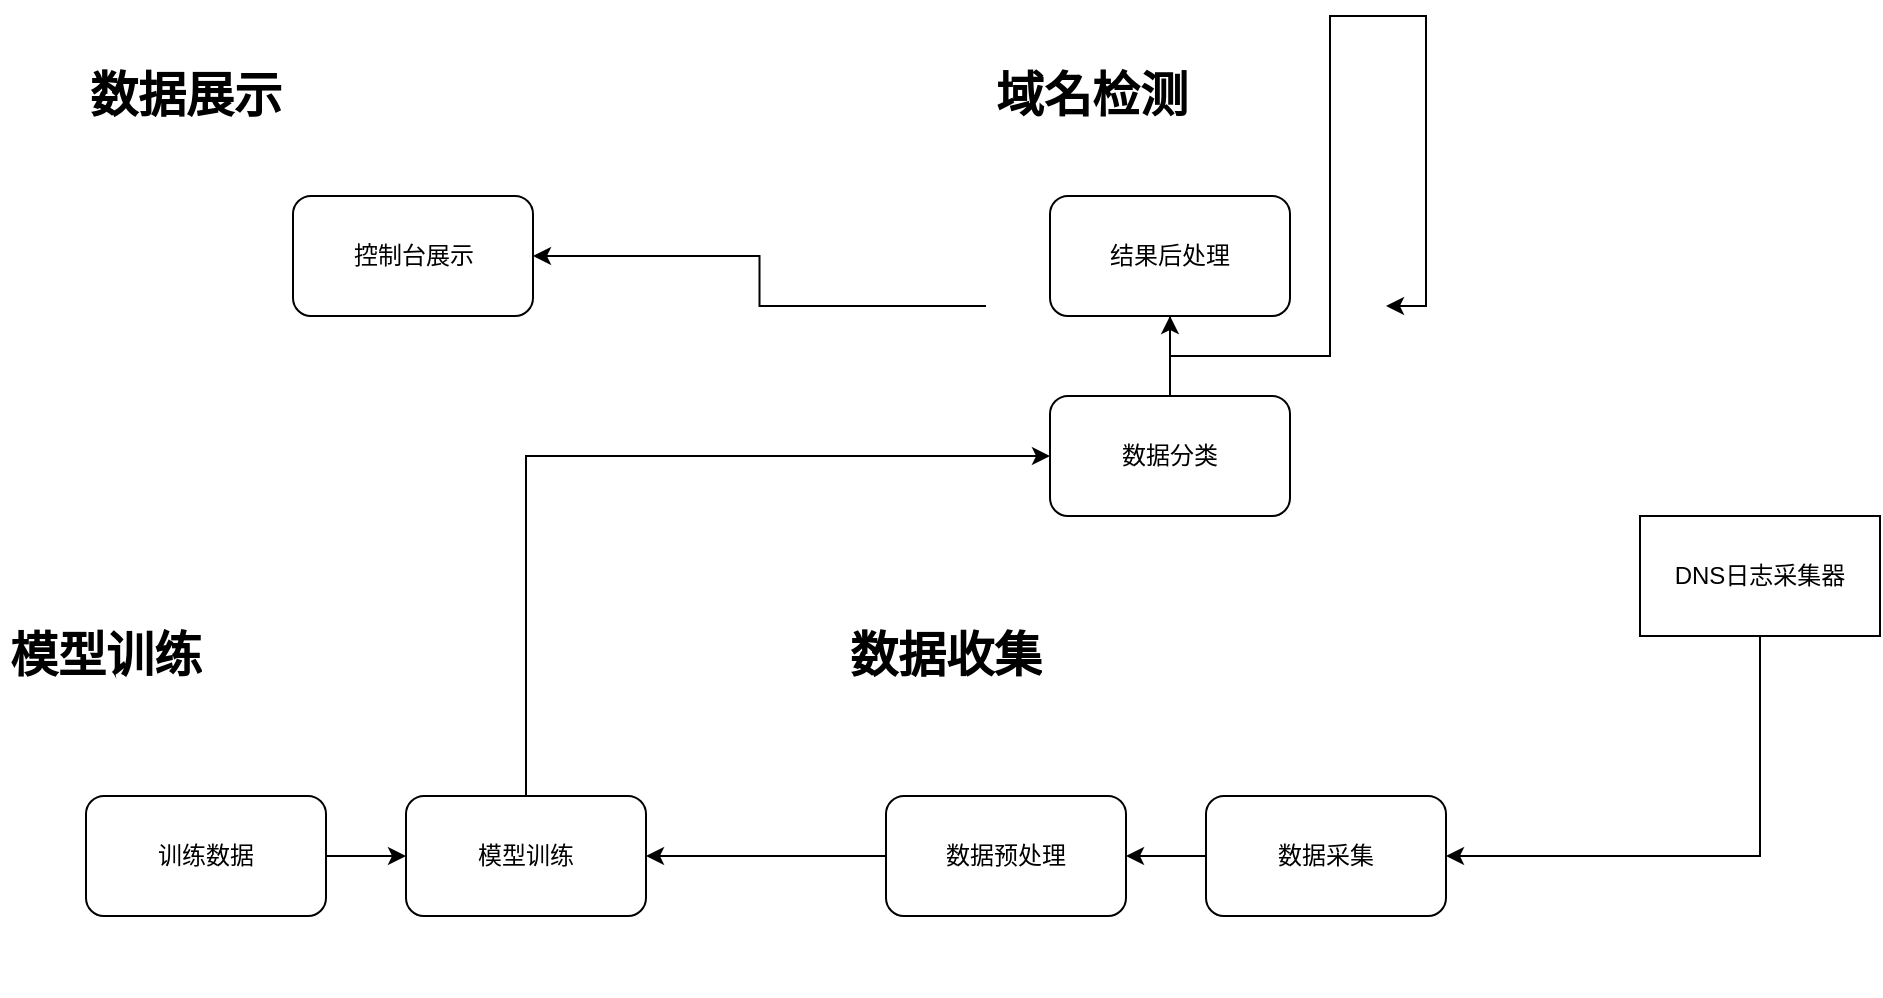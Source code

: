 <mxfile version="22.1.5" type="github">
  <diagram name="第 1 页" id="uzhM0Xe-PuWfZdqkZ__s">
    <mxGraphModel dx="2019" dy="1124" grid="1" gridSize="10" guides="1" tooltips="1" connect="1" arrows="1" fold="1" page="1" pageScale="1" pageWidth="2339" pageHeight="3300" math="0" shadow="0">
      <root>
        <mxCell id="0" />
        <mxCell id="1" parent="0" />
        <mxCell id="g13x6z9LS7QD6a0NOMHG-21" style="edgeStyle=orthogonalEdgeStyle;rounded=0;orthogonalLoop=1;jettySize=auto;html=1;entryX=1;entryY=0.5;entryDx=0;entryDy=0;" edge="1" parent="1" source="g13x6z9LS7QD6a0NOMHG-1" target="g13x6z9LS7QD6a0NOMHG-4">
          <mxGeometry relative="1" as="geometry">
            <Array as="points">
              <mxPoint x="1220" y="520" />
            </Array>
          </mxGeometry>
        </mxCell>
        <mxCell id="g13x6z9LS7QD6a0NOMHG-1" value="DNS日志采集器" style="rounded=0;whiteSpace=wrap;html=1;" vertex="1" parent="1">
          <mxGeometry x="1160" y="350" width="120" height="60" as="geometry" />
        </mxCell>
        <mxCell id="g13x6z9LS7QD6a0NOMHG-27" style="edgeStyle=orthogonalEdgeStyle;rounded=0;orthogonalLoop=1;jettySize=auto;html=1;entryX=1;entryY=0.5;entryDx=0;entryDy=0;" edge="1" parent="1" source="g13x6z9LS7QD6a0NOMHG-13" target="g13x6z9LS7QD6a0NOMHG-16">
          <mxGeometry relative="1" as="geometry" />
        </mxCell>
        <mxCell id="g13x6z9LS7QD6a0NOMHG-3" value="结果后处理" style="rounded=1;whiteSpace=wrap;html=1;" vertex="1" parent="1">
          <mxGeometry x="865" y="190" width="120" height="60" as="geometry" />
        </mxCell>
        <mxCell id="g13x6z9LS7QD6a0NOMHG-18" value="" style="edgeStyle=orthogonalEdgeStyle;rounded=0;orthogonalLoop=1;jettySize=auto;html=1;" edge="1" parent="1" source="g13x6z9LS7QD6a0NOMHG-4" target="g13x6z9LS7QD6a0NOMHG-5">
          <mxGeometry relative="1" as="geometry" />
        </mxCell>
        <mxCell id="g13x6z9LS7QD6a0NOMHG-4" value="数据采集" style="rounded=1;whiteSpace=wrap;html=1;" vertex="1" parent="1">
          <mxGeometry x="943" y="490" width="120" height="60" as="geometry" />
        </mxCell>
        <mxCell id="g13x6z9LS7QD6a0NOMHG-19" style="edgeStyle=orthogonalEdgeStyle;rounded=0;orthogonalLoop=1;jettySize=auto;html=1;entryX=1;entryY=0.5;entryDx=0;entryDy=0;" edge="1" parent="1" source="g13x6z9LS7QD6a0NOMHG-5" target="g13x6z9LS7QD6a0NOMHG-7">
          <mxGeometry relative="1" as="geometry" />
        </mxCell>
        <mxCell id="g13x6z9LS7QD6a0NOMHG-5" value="数据预处理" style="rounded=1;whiteSpace=wrap;html=1;" vertex="1" parent="1">
          <mxGeometry x="783" y="490" width="120" height="60" as="geometry" />
        </mxCell>
        <mxCell id="g13x6z9LS7QD6a0NOMHG-17" value="" style="edgeStyle=orthogonalEdgeStyle;rounded=0;orthogonalLoop=1;jettySize=auto;html=1;" edge="1" parent="1" source="g13x6z9LS7QD6a0NOMHG-6" target="g13x6z9LS7QD6a0NOMHG-7">
          <mxGeometry relative="1" as="geometry" />
        </mxCell>
        <mxCell id="g13x6z9LS7QD6a0NOMHG-6" value="训练数据" style="rounded=1;whiteSpace=wrap;html=1;" vertex="1" parent="1">
          <mxGeometry x="383" y="490" width="120" height="60" as="geometry" />
        </mxCell>
        <mxCell id="g13x6z9LS7QD6a0NOMHG-30" style="edgeStyle=orthogonalEdgeStyle;rounded=0;orthogonalLoop=1;jettySize=auto;html=1;exitX=0.5;exitY=0;exitDx=0;exitDy=0;entryX=0;entryY=0.5;entryDx=0;entryDy=0;" edge="1" parent="1" source="g13x6z9LS7QD6a0NOMHG-7" target="g13x6z9LS7QD6a0NOMHG-8">
          <mxGeometry relative="1" as="geometry" />
        </mxCell>
        <mxCell id="g13x6z9LS7QD6a0NOMHG-7" value="模型训练" style="rounded=1;whiteSpace=wrap;html=1;" vertex="1" parent="1">
          <mxGeometry x="543" y="490" width="120" height="60" as="geometry" />
        </mxCell>
        <mxCell id="g13x6z9LS7QD6a0NOMHG-25" value="" style="edgeStyle=orthogonalEdgeStyle;rounded=0;orthogonalLoop=1;jettySize=auto;html=1;" edge="1" parent="1" source="g13x6z9LS7QD6a0NOMHG-8" target="g13x6z9LS7QD6a0NOMHG-3">
          <mxGeometry relative="1" as="geometry" />
        </mxCell>
        <mxCell id="g13x6z9LS7QD6a0NOMHG-8" value="数据分类" style="rounded=1;whiteSpace=wrap;html=1;" vertex="1" parent="1">
          <mxGeometry x="865" y="290" width="120" height="60" as="geometry" />
        </mxCell>
        <mxCell id="g13x6z9LS7QD6a0NOMHG-10" value="&lt;h1&gt;模型训练&lt;/h1&gt;&lt;p&gt;&lt;br&gt;&lt;/p&gt;" style="text;html=1;strokeColor=none;fillColor=none;spacing=5;spacingTop=-20;whiteSpace=wrap;overflow=hidden;rounded=0;" vertex="1" parent="1">
          <mxGeometry x="340" y="400" width="340" height="190" as="geometry" />
        </mxCell>
        <mxCell id="g13x6z9LS7QD6a0NOMHG-11" value="&lt;h1&gt;数据收集&lt;/h1&gt;&lt;p&gt;&lt;br&gt;&lt;/p&gt;" style="text;html=1;strokeColor=none;fillColor=none;spacing=5;spacingTop=-20;whiteSpace=wrap;overflow=hidden;rounded=0;" vertex="1" parent="1">
          <mxGeometry x="760" y="400" width="346" height="190" as="geometry" />
        </mxCell>
        <mxCell id="g13x6z9LS7QD6a0NOMHG-14" value="&lt;h1&gt;数据展示&lt;/h1&gt;&lt;p&gt;&lt;br&gt;&lt;/p&gt;" style="text;html=1;strokeColor=none;fillColor=none;spacing=5;spacingTop=-20;whiteSpace=wrap;overflow=hidden;rounded=0;" vertex="1" parent="1">
          <mxGeometry x="380" y="120" width="327" height="190" as="geometry" />
        </mxCell>
        <mxCell id="g13x6z9LS7QD6a0NOMHG-16" value="控制台展示" style="rounded=1;whiteSpace=wrap;html=1;" vertex="1" parent="1">
          <mxGeometry x="486.5" y="190" width="120" height="60" as="geometry" />
        </mxCell>
        <mxCell id="g13x6z9LS7QD6a0NOMHG-32" value="" style="edgeStyle=orthogonalEdgeStyle;rounded=0;orthogonalLoop=1;jettySize=auto;html=1;entryX=1;entryY=0.5;entryDx=0;entryDy=0;" edge="1" parent="1" source="g13x6z9LS7QD6a0NOMHG-3" target="g13x6z9LS7QD6a0NOMHG-13">
          <mxGeometry relative="1" as="geometry">
            <mxPoint x="865" y="220" as="sourcePoint" />
            <mxPoint x="607" y="220" as="targetPoint" />
          </mxGeometry>
        </mxCell>
        <mxCell id="g13x6z9LS7QD6a0NOMHG-13" value="&lt;h1&gt;域名检测&lt;/h1&gt;&lt;p&gt;&lt;br&gt;&lt;/p&gt;" style="text;html=1;strokeColor=none;fillColor=none;spacing=5;spacingTop=-20;whiteSpace=wrap;overflow=hidden;rounded=0;" vertex="1" parent="1">
          <mxGeometry x="833" y="120" width="200" height="250" as="geometry" />
        </mxCell>
      </root>
    </mxGraphModel>
  </diagram>
</mxfile>
